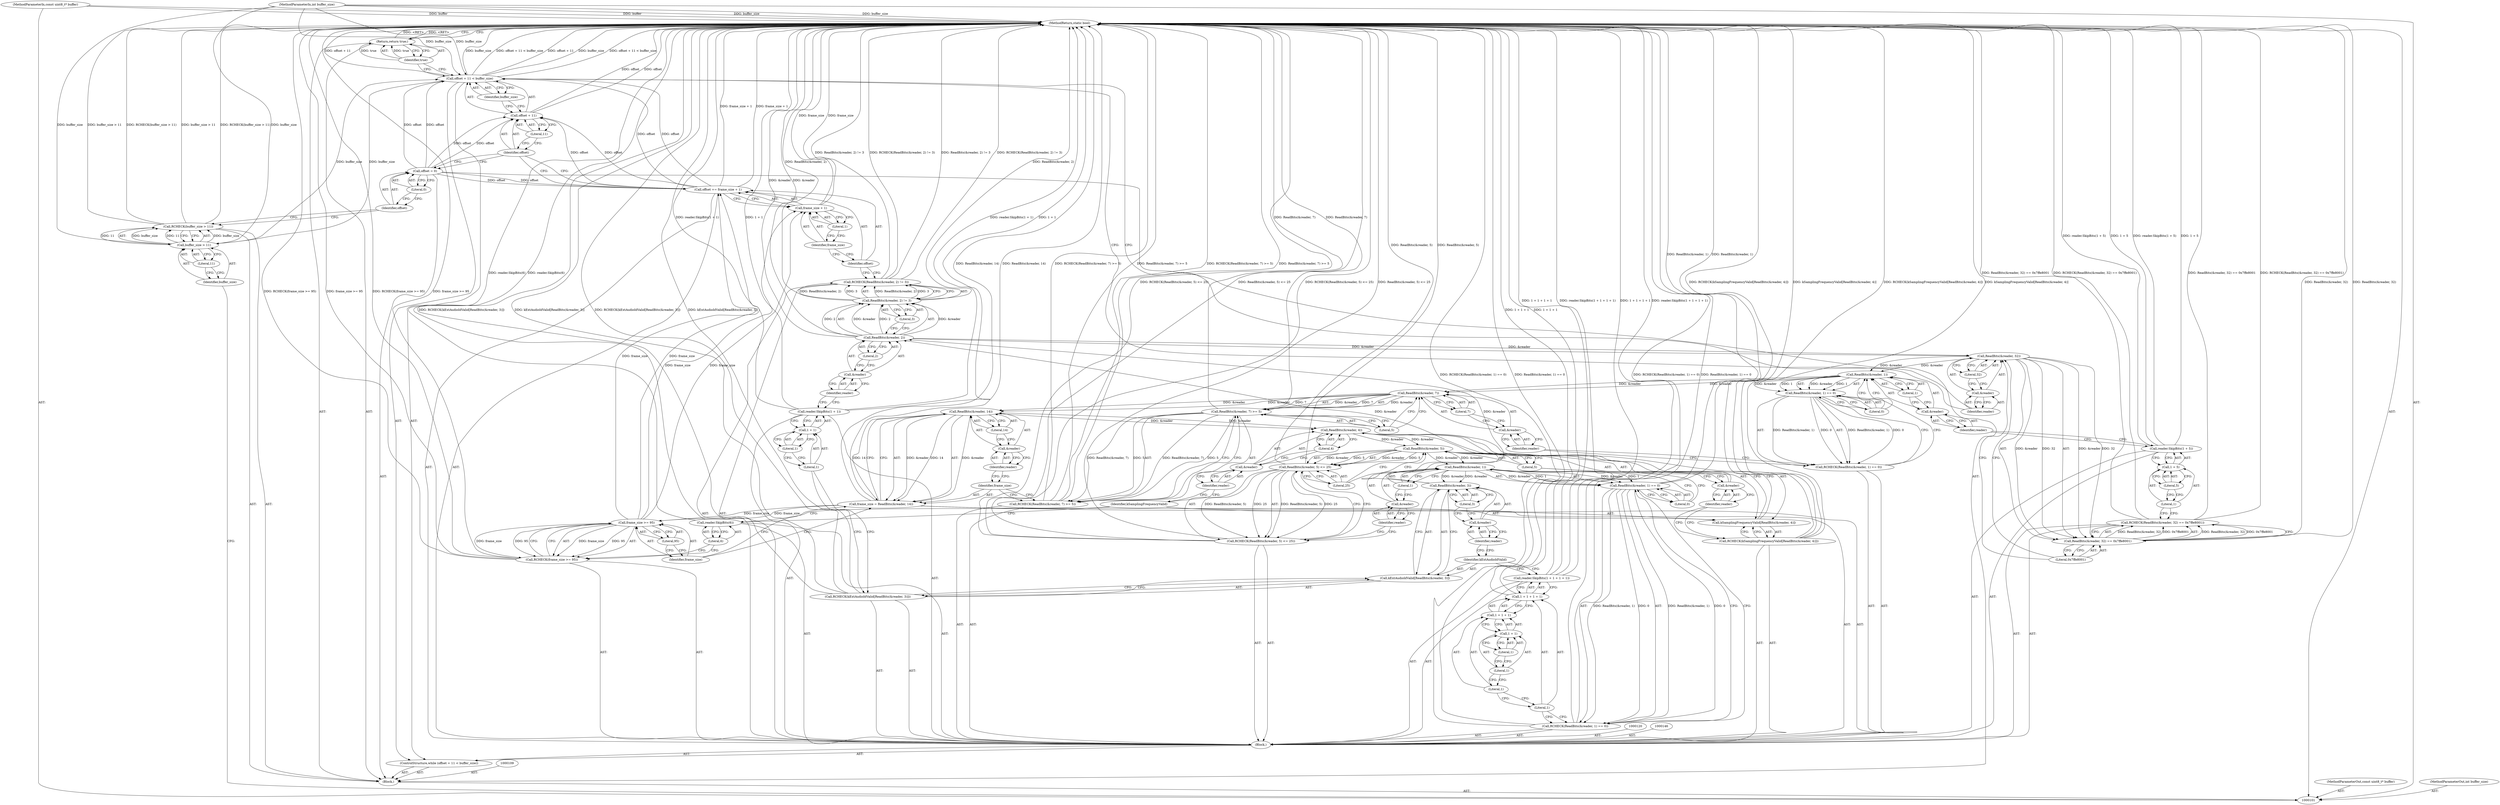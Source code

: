 digraph "1_Chrome_929f77d4173022a731ae91218ce6894d20f87f35_0" {
"1000213" [label="(MethodReturn,static bool)"];
"1000102" [label="(MethodParameterIn,const uint8_t* buffer)"];
"1000288" [label="(MethodParameterOut,const uint8_t* buffer)"];
"1000103" [label="(MethodParameterIn,int buffer_size)"];
"1000289" [label="(MethodParameterOut,int buffer_size)"];
"1000104" [label="(Block,)"];
"1000129" [label="(Call,1 + 5)"];
"1000130" [label="(Literal,1)"];
"1000131" [label="(Literal,5)"];
"1000128" [label="(Call,reader.SkipBits(1 + 5))"];
"1000133" [label="(Call,ReadBits(&reader, 1) == 0)"];
"1000134" [label="(Call,ReadBits(&reader, 1))"];
"1000135" [label="(Call,&reader)"];
"1000136" [label="(Identifier,reader)"];
"1000137" [label="(Literal,1)"];
"1000138" [label="(Literal,0)"];
"1000132" [label="(Call,RCHECK(ReadBits(&reader, 1) == 0))"];
"1000140" [label="(Call,ReadBits(&reader, 7) >= 5)"];
"1000141" [label="(Call,ReadBits(&reader, 7))"];
"1000142" [label="(Call,&reader)"];
"1000143" [label="(Identifier,reader)"];
"1000144" [label="(Literal,7)"];
"1000145" [label="(Literal,5)"];
"1000139" [label="(Call,RCHECK(ReadBits(&reader, 7) >= 5))"];
"1000149" [label="(Call,ReadBits(&reader, 14))"];
"1000150" [label="(Call,&reader)"];
"1000151" [label="(Identifier,reader)"];
"1000152" [label="(Literal,14)"];
"1000119" [label="(Block,)"];
"1000147" [label="(Call,frame_size = ReadBits(&reader, 14))"];
"1000148" [label="(Identifier,frame_size)"];
"1000154" [label="(Call,frame_size >= 95)"];
"1000155" [label="(Identifier,frame_size)"];
"1000156" [label="(Literal,95)"];
"1000153" [label="(Call,RCHECK(frame_size >= 95))"];
"1000158" [label="(Literal,6)"];
"1000157" [label="(Call,reader.SkipBits(6))"];
"1000105" [label="(Call,RCHECK(buffer_size > 11))"];
"1000108" [label="(Literal,11)"];
"1000106" [label="(Call,buffer_size > 11)"];
"1000107" [label="(Identifier,buffer_size)"];
"1000160" [label="(Call,kSamplingFrequencyValid[ReadBits(&reader, 4)])"];
"1000161" [label="(Identifier,kSamplingFrequencyValid)"];
"1000162" [label="(Call,ReadBits(&reader, 4))"];
"1000159" [label="(Call,RCHECK(kSamplingFrequencyValid[ReadBits(&reader, 4)]))"];
"1000163" [label="(Call,&reader)"];
"1000164" [label="(Identifier,reader)"];
"1000165" [label="(Literal,4)"];
"1000167" [label="(Call,ReadBits(&reader, 5) <= 25)"];
"1000168" [label="(Call,ReadBits(&reader, 5))"];
"1000169" [label="(Call,&reader)"];
"1000170" [label="(Identifier,reader)"];
"1000171" [label="(Literal,5)"];
"1000172" [label="(Literal,25)"];
"1000166" [label="(Call,RCHECK(ReadBits(&reader, 5) <= 25))"];
"1000174" [label="(Call,ReadBits(&reader, 1) == 0)"];
"1000175" [label="(Call,ReadBits(&reader, 1))"];
"1000176" [label="(Call,&reader)"];
"1000177" [label="(Identifier,reader)"];
"1000178" [label="(Literal,1)"];
"1000179" [label="(Literal,0)"];
"1000173" [label="(Call,RCHECK(ReadBits(&reader, 1) == 0))"];
"1000181" [label="(Call,1 + 1 + 1 + 1)"];
"1000182" [label="(Literal,1)"];
"1000183" [label="(Call,1 + 1 + 1)"];
"1000184" [label="(Literal,1)"];
"1000185" [label="(Call,1 + 1)"];
"1000186" [label="(Literal,1)"];
"1000187" [label="(Literal,1)"];
"1000180" [label="(Call,reader.SkipBits(1 + 1 + 1 + 1))"];
"1000189" [label="(Call,kExtAudioIdValid[ReadBits(&reader, 3)])"];
"1000190" [label="(Identifier,kExtAudioIdValid)"];
"1000191" [label="(Call,ReadBits(&reader, 3))"];
"1000192" [label="(Call,&reader)"];
"1000193" [label="(Identifier,reader)"];
"1000188" [label="(Call,RCHECK(kExtAudioIdValid[ReadBits(&reader, 3)]))"];
"1000194" [label="(Literal,3)"];
"1000196" [label="(Call,1 + 1)"];
"1000197" [label="(Literal,1)"];
"1000198" [label="(Literal,1)"];
"1000195" [label="(Call,reader.SkipBits(1 + 1))"];
"1000200" [label="(Call,ReadBits(&reader, 2) != 3)"];
"1000201" [label="(Call,ReadBits(&reader, 2))"];
"1000202" [label="(Call,&reader)"];
"1000203" [label="(Identifier,reader)"];
"1000204" [label="(Literal,2)"];
"1000205" [label="(Literal,3)"];
"1000199" [label="(Call,RCHECK(ReadBits(&reader, 2) != 3))"];
"1000208" [label="(Call,frame_size + 1)"];
"1000209" [label="(Identifier,frame_size)"];
"1000210" [label="(Literal,1)"];
"1000206" [label="(Call,offset += frame_size + 1)"];
"1000207" [label="(Identifier,offset)"];
"1000211" [label="(Return,return true;)"];
"1000212" [label="(Identifier,true)"];
"1000112" [label="(Literal,0)"];
"1000110" [label="(Call,offset = 0)"];
"1000111" [label="(Identifier,offset)"];
"1000117" [label="(Literal,11)"];
"1000113" [label="(ControlStructure,while (offset + 11 < buffer_size))"];
"1000118" [label="(Identifier,buffer_size)"];
"1000114" [label="(Call,offset + 11 < buffer_size)"];
"1000115" [label="(Call,offset + 11)"];
"1000116" [label="(Identifier,offset)"];
"1000122" [label="(Call,ReadBits(&reader, 32) == 0x7ffe8001)"];
"1000123" [label="(Call,ReadBits(&reader, 32))"];
"1000124" [label="(Call,&reader)"];
"1000125" [label="(Identifier,reader)"];
"1000126" [label="(Literal,32)"];
"1000127" [label="(Literal,0x7ffe8001)"];
"1000121" [label="(Call,RCHECK(ReadBits(&reader, 32) == 0x7ffe8001))"];
"1000213" -> "1000101"  [label="AST: "];
"1000213" -> "1000211"  [label="CFG: "];
"1000211" -> "1000213"  [label="DDG: <RET>"];
"1000167" -> "1000213"  [label="DDG: ReadBits(&reader, 5)"];
"1000200" -> "1000213"  [label="DDG: ReadBits(&reader, 2)"];
"1000208" -> "1000213"  [label="DDG: frame_size"];
"1000105" -> "1000213"  [label="DDG: RCHECK(buffer_size > 11)"];
"1000105" -> "1000213"  [label="DDG: buffer_size > 11"];
"1000180" -> "1000213"  [label="DDG: 1 + 1 + 1 + 1"];
"1000180" -> "1000213"  [label="DDG: reader.SkipBits(1 + 1 + 1 + 1)"];
"1000153" -> "1000213"  [label="DDG: RCHECK(frame_size >= 95)"];
"1000153" -> "1000213"  [label="DDG: frame_size >= 95"];
"1000114" -> "1000213"  [label="DDG: buffer_size"];
"1000114" -> "1000213"  [label="DDG: offset + 11 < buffer_size"];
"1000114" -> "1000213"  [label="DDG: offset + 11"];
"1000102" -> "1000213"  [label="DDG: buffer"];
"1000199" -> "1000213"  [label="DDG: RCHECK(ReadBits(&reader, 2) != 3)"];
"1000199" -> "1000213"  [label="DDG: ReadBits(&reader, 2) != 3"];
"1000121" -> "1000213"  [label="DDG: ReadBits(&reader, 32) == 0x7ffe8001"];
"1000121" -> "1000213"  [label="DDG: RCHECK(ReadBits(&reader, 32) == 0x7ffe8001)"];
"1000128" -> "1000213"  [label="DDG: reader.SkipBits(1 + 5)"];
"1000128" -> "1000213"  [label="DDG: 1 + 5"];
"1000201" -> "1000213"  [label="DDG: &reader"];
"1000188" -> "1000213"  [label="DDG: RCHECK(kExtAudioIdValid[ReadBits(&reader, 3)])"];
"1000188" -> "1000213"  [label="DDG: kExtAudioIdValid[ReadBits(&reader, 3)]"];
"1000159" -> "1000213"  [label="DDG: RCHECK(kSamplingFrequencyValid[ReadBits(&reader, 4)])"];
"1000159" -> "1000213"  [label="DDG: kSamplingFrequencyValid[ReadBits(&reader, 4)]"];
"1000157" -> "1000213"  [label="DDG: reader.SkipBits(6)"];
"1000122" -> "1000213"  [label="DDG: ReadBits(&reader, 32)"];
"1000140" -> "1000213"  [label="DDG: ReadBits(&reader, 7)"];
"1000139" -> "1000213"  [label="DDG: RCHECK(ReadBits(&reader, 7) >= 5)"];
"1000139" -> "1000213"  [label="DDG: ReadBits(&reader, 7) >= 5"];
"1000166" -> "1000213"  [label="DDG: RCHECK(ReadBits(&reader, 5) <= 25)"];
"1000166" -> "1000213"  [label="DDG: ReadBits(&reader, 5) <= 25"];
"1000195" -> "1000213"  [label="DDG: reader.SkipBits(1 + 1)"];
"1000195" -> "1000213"  [label="DDG: 1 + 1"];
"1000103" -> "1000213"  [label="DDG: buffer_size"];
"1000206" -> "1000213"  [label="DDG: frame_size + 1"];
"1000147" -> "1000213"  [label="DDG: ReadBits(&reader, 14)"];
"1000173" -> "1000213"  [label="DDG: RCHECK(ReadBits(&reader, 1) == 0)"];
"1000173" -> "1000213"  [label="DDG: ReadBits(&reader, 1) == 0"];
"1000115" -> "1000213"  [label="DDG: offset"];
"1000181" -> "1000213"  [label="DDG: 1 + 1 + 1"];
"1000174" -> "1000213"  [label="DDG: ReadBits(&reader, 1)"];
"1000102" -> "1000101"  [label="AST: "];
"1000102" -> "1000213"  [label="DDG: buffer"];
"1000288" -> "1000101"  [label="AST: "];
"1000103" -> "1000101"  [label="AST: "];
"1000103" -> "1000213"  [label="DDG: buffer_size"];
"1000103" -> "1000106"  [label="DDG: buffer_size"];
"1000103" -> "1000114"  [label="DDG: buffer_size"];
"1000289" -> "1000101"  [label="AST: "];
"1000104" -> "1000101"  [label="AST: "];
"1000105" -> "1000104"  [label="AST: "];
"1000109" -> "1000104"  [label="AST: "];
"1000110" -> "1000104"  [label="AST: "];
"1000113" -> "1000104"  [label="AST: "];
"1000211" -> "1000104"  [label="AST: "];
"1000129" -> "1000128"  [label="AST: "];
"1000129" -> "1000131"  [label="CFG: "];
"1000130" -> "1000129"  [label="AST: "];
"1000131" -> "1000129"  [label="AST: "];
"1000128" -> "1000129"  [label="CFG: "];
"1000130" -> "1000129"  [label="AST: "];
"1000130" -> "1000121"  [label="CFG: "];
"1000131" -> "1000130"  [label="CFG: "];
"1000131" -> "1000129"  [label="AST: "];
"1000131" -> "1000130"  [label="CFG: "];
"1000129" -> "1000131"  [label="CFG: "];
"1000128" -> "1000119"  [label="AST: "];
"1000128" -> "1000129"  [label="CFG: "];
"1000129" -> "1000128"  [label="AST: "];
"1000136" -> "1000128"  [label="CFG: "];
"1000128" -> "1000213"  [label="DDG: reader.SkipBits(1 + 5)"];
"1000128" -> "1000213"  [label="DDG: 1 + 5"];
"1000133" -> "1000132"  [label="AST: "];
"1000133" -> "1000138"  [label="CFG: "];
"1000134" -> "1000133"  [label="AST: "];
"1000138" -> "1000133"  [label="AST: "];
"1000132" -> "1000133"  [label="CFG: "];
"1000133" -> "1000132"  [label="DDG: ReadBits(&reader, 1)"];
"1000133" -> "1000132"  [label="DDG: 0"];
"1000134" -> "1000133"  [label="DDG: &reader"];
"1000134" -> "1000133"  [label="DDG: 1"];
"1000134" -> "1000133"  [label="AST: "];
"1000134" -> "1000137"  [label="CFG: "];
"1000135" -> "1000134"  [label="AST: "];
"1000137" -> "1000134"  [label="AST: "];
"1000138" -> "1000134"  [label="CFG: "];
"1000134" -> "1000133"  [label="DDG: &reader"];
"1000134" -> "1000133"  [label="DDG: 1"];
"1000123" -> "1000134"  [label="DDG: &reader"];
"1000134" -> "1000141"  [label="DDG: &reader"];
"1000135" -> "1000134"  [label="AST: "];
"1000135" -> "1000136"  [label="CFG: "];
"1000136" -> "1000135"  [label="AST: "];
"1000137" -> "1000135"  [label="CFG: "];
"1000136" -> "1000135"  [label="AST: "];
"1000136" -> "1000128"  [label="CFG: "];
"1000135" -> "1000136"  [label="CFG: "];
"1000137" -> "1000134"  [label="AST: "];
"1000137" -> "1000135"  [label="CFG: "];
"1000134" -> "1000137"  [label="CFG: "];
"1000138" -> "1000133"  [label="AST: "];
"1000138" -> "1000134"  [label="CFG: "];
"1000133" -> "1000138"  [label="CFG: "];
"1000132" -> "1000119"  [label="AST: "];
"1000132" -> "1000133"  [label="CFG: "];
"1000133" -> "1000132"  [label="AST: "];
"1000143" -> "1000132"  [label="CFG: "];
"1000133" -> "1000132"  [label="DDG: ReadBits(&reader, 1)"];
"1000133" -> "1000132"  [label="DDG: 0"];
"1000140" -> "1000139"  [label="AST: "];
"1000140" -> "1000145"  [label="CFG: "];
"1000141" -> "1000140"  [label="AST: "];
"1000145" -> "1000140"  [label="AST: "];
"1000139" -> "1000140"  [label="CFG: "];
"1000140" -> "1000213"  [label="DDG: ReadBits(&reader, 7)"];
"1000140" -> "1000139"  [label="DDG: ReadBits(&reader, 7)"];
"1000140" -> "1000139"  [label="DDG: 5"];
"1000141" -> "1000140"  [label="DDG: &reader"];
"1000141" -> "1000140"  [label="DDG: 7"];
"1000141" -> "1000140"  [label="AST: "];
"1000141" -> "1000144"  [label="CFG: "];
"1000142" -> "1000141"  [label="AST: "];
"1000144" -> "1000141"  [label="AST: "];
"1000145" -> "1000141"  [label="CFG: "];
"1000141" -> "1000140"  [label="DDG: &reader"];
"1000141" -> "1000140"  [label="DDG: 7"];
"1000134" -> "1000141"  [label="DDG: &reader"];
"1000141" -> "1000149"  [label="DDG: &reader"];
"1000142" -> "1000141"  [label="AST: "];
"1000142" -> "1000143"  [label="CFG: "];
"1000143" -> "1000142"  [label="AST: "];
"1000144" -> "1000142"  [label="CFG: "];
"1000143" -> "1000142"  [label="AST: "];
"1000143" -> "1000132"  [label="CFG: "];
"1000142" -> "1000143"  [label="CFG: "];
"1000144" -> "1000141"  [label="AST: "];
"1000144" -> "1000142"  [label="CFG: "];
"1000141" -> "1000144"  [label="CFG: "];
"1000145" -> "1000140"  [label="AST: "];
"1000145" -> "1000141"  [label="CFG: "];
"1000140" -> "1000145"  [label="CFG: "];
"1000139" -> "1000119"  [label="AST: "];
"1000139" -> "1000140"  [label="CFG: "];
"1000140" -> "1000139"  [label="AST: "];
"1000148" -> "1000139"  [label="CFG: "];
"1000139" -> "1000213"  [label="DDG: RCHECK(ReadBits(&reader, 7) >= 5)"];
"1000139" -> "1000213"  [label="DDG: ReadBits(&reader, 7) >= 5"];
"1000140" -> "1000139"  [label="DDG: ReadBits(&reader, 7)"];
"1000140" -> "1000139"  [label="DDG: 5"];
"1000149" -> "1000147"  [label="AST: "];
"1000149" -> "1000152"  [label="CFG: "];
"1000150" -> "1000149"  [label="AST: "];
"1000152" -> "1000149"  [label="AST: "];
"1000147" -> "1000149"  [label="CFG: "];
"1000149" -> "1000147"  [label="DDG: &reader"];
"1000149" -> "1000147"  [label="DDG: 14"];
"1000141" -> "1000149"  [label="DDG: &reader"];
"1000149" -> "1000162"  [label="DDG: &reader"];
"1000150" -> "1000149"  [label="AST: "];
"1000150" -> "1000151"  [label="CFG: "];
"1000151" -> "1000150"  [label="AST: "];
"1000152" -> "1000150"  [label="CFG: "];
"1000151" -> "1000150"  [label="AST: "];
"1000151" -> "1000148"  [label="CFG: "];
"1000150" -> "1000151"  [label="CFG: "];
"1000152" -> "1000149"  [label="AST: "];
"1000152" -> "1000150"  [label="CFG: "];
"1000149" -> "1000152"  [label="CFG: "];
"1000119" -> "1000113"  [label="AST: "];
"1000120" -> "1000119"  [label="AST: "];
"1000121" -> "1000119"  [label="AST: "];
"1000128" -> "1000119"  [label="AST: "];
"1000132" -> "1000119"  [label="AST: "];
"1000139" -> "1000119"  [label="AST: "];
"1000146" -> "1000119"  [label="AST: "];
"1000147" -> "1000119"  [label="AST: "];
"1000153" -> "1000119"  [label="AST: "];
"1000157" -> "1000119"  [label="AST: "];
"1000159" -> "1000119"  [label="AST: "];
"1000166" -> "1000119"  [label="AST: "];
"1000173" -> "1000119"  [label="AST: "];
"1000180" -> "1000119"  [label="AST: "];
"1000188" -> "1000119"  [label="AST: "];
"1000195" -> "1000119"  [label="AST: "];
"1000199" -> "1000119"  [label="AST: "];
"1000206" -> "1000119"  [label="AST: "];
"1000147" -> "1000119"  [label="AST: "];
"1000147" -> "1000149"  [label="CFG: "];
"1000148" -> "1000147"  [label="AST: "];
"1000149" -> "1000147"  [label="AST: "];
"1000155" -> "1000147"  [label="CFG: "];
"1000147" -> "1000213"  [label="DDG: ReadBits(&reader, 14)"];
"1000149" -> "1000147"  [label="DDG: &reader"];
"1000149" -> "1000147"  [label="DDG: 14"];
"1000147" -> "1000154"  [label="DDG: frame_size"];
"1000148" -> "1000147"  [label="AST: "];
"1000148" -> "1000139"  [label="CFG: "];
"1000151" -> "1000148"  [label="CFG: "];
"1000154" -> "1000153"  [label="AST: "];
"1000154" -> "1000156"  [label="CFG: "];
"1000155" -> "1000154"  [label="AST: "];
"1000156" -> "1000154"  [label="AST: "];
"1000153" -> "1000154"  [label="CFG: "];
"1000154" -> "1000153"  [label="DDG: frame_size"];
"1000154" -> "1000153"  [label="DDG: 95"];
"1000147" -> "1000154"  [label="DDG: frame_size"];
"1000154" -> "1000206"  [label="DDG: frame_size"];
"1000154" -> "1000208"  [label="DDG: frame_size"];
"1000155" -> "1000154"  [label="AST: "];
"1000155" -> "1000147"  [label="CFG: "];
"1000156" -> "1000155"  [label="CFG: "];
"1000156" -> "1000154"  [label="AST: "];
"1000156" -> "1000155"  [label="CFG: "];
"1000154" -> "1000156"  [label="CFG: "];
"1000153" -> "1000119"  [label="AST: "];
"1000153" -> "1000154"  [label="CFG: "];
"1000154" -> "1000153"  [label="AST: "];
"1000158" -> "1000153"  [label="CFG: "];
"1000153" -> "1000213"  [label="DDG: RCHECK(frame_size >= 95)"];
"1000153" -> "1000213"  [label="DDG: frame_size >= 95"];
"1000154" -> "1000153"  [label="DDG: frame_size"];
"1000154" -> "1000153"  [label="DDG: 95"];
"1000158" -> "1000157"  [label="AST: "];
"1000158" -> "1000153"  [label="CFG: "];
"1000157" -> "1000158"  [label="CFG: "];
"1000157" -> "1000119"  [label="AST: "];
"1000157" -> "1000158"  [label="CFG: "];
"1000158" -> "1000157"  [label="AST: "];
"1000161" -> "1000157"  [label="CFG: "];
"1000157" -> "1000213"  [label="DDG: reader.SkipBits(6)"];
"1000105" -> "1000104"  [label="AST: "];
"1000105" -> "1000106"  [label="CFG: "];
"1000106" -> "1000105"  [label="AST: "];
"1000111" -> "1000105"  [label="CFG: "];
"1000105" -> "1000213"  [label="DDG: RCHECK(buffer_size > 11)"];
"1000105" -> "1000213"  [label="DDG: buffer_size > 11"];
"1000106" -> "1000105"  [label="DDG: buffer_size"];
"1000106" -> "1000105"  [label="DDG: 11"];
"1000108" -> "1000106"  [label="AST: "];
"1000108" -> "1000107"  [label="CFG: "];
"1000106" -> "1000108"  [label="CFG: "];
"1000106" -> "1000105"  [label="AST: "];
"1000106" -> "1000108"  [label="CFG: "];
"1000107" -> "1000106"  [label="AST: "];
"1000108" -> "1000106"  [label="AST: "];
"1000105" -> "1000106"  [label="CFG: "];
"1000106" -> "1000105"  [label="DDG: buffer_size"];
"1000106" -> "1000105"  [label="DDG: 11"];
"1000103" -> "1000106"  [label="DDG: buffer_size"];
"1000106" -> "1000114"  [label="DDG: buffer_size"];
"1000107" -> "1000106"  [label="AST: "];
"1000107" -> "1000101"  [label="CFG: "];
"1000108" -> "1000107"  [label="CFG: "];
"1000160" -> "1000159"  [label="AST: "];
"1000160" -> "1000162"  [label="CFG: "];
"1000161" -> "1000160"  [label="AST: "];
"1000162" -> "1000160"  [label="AST: "];
"1000159" -> "1000160"  [label="CFG: "];
"1000161" -> "1000160"  [label="AST: "];
"1000161" -> "1000157"  [label="CFG: "];
"1000164" -> "1000161"  [label="CFG: "];
"1000162" -> "1000160"  [label="AST: "];
"1000162" -> "1000165"  [label="CFG: "];
"1000163" -> "1000162"  [label="AST: "];
"1000165" -> "1000162"  [label="AST: "];
"1000160" -> "1000162"  [label="CFG: "];
"1000149" -> "1000162"  [label="DDG: &reader"];
"1000162" -> "1000168"  [label="DDG: &reader"];
"1000159" -> "1000119"  [label="AST: "];
"1000159" -> "1000160"  [label="CFG: "];
"1000160" -> "1000159"  [label="AST: "];
"1000170" -> "1000159"  [label="CFG: "];
"1000159" -> "1000213"  [label="DDG: RCHECK(kSamplingFrequencyValid[ReadBits(&reader, 4)])"];
"1000159" -> "1000213"  [label="DDG: kSamplingFrequencyValid[ReadBits(&reader, 4)]"];
"1000163" -> "1000162"  [label="AST: "];
"1000163" -> "1000164"  [label="CFG: "];
"1000164" -> "1000163"  [label="AST: "];
"1000165" -> "1000163"  [label="CFG: "];
"1000164" -> "1000163"  [label="AST: "];
"1000164" -> "1000161"  [label="CFG: "];
"1000163" -> "1000164"  [label="CFG: "];
"1000165" -> "1000162"  [label="AST: "];
"1000165" -> "1000163"  [label="CFG: "];
"1000162" -> "1000165"  [label="CFG: "];
"1000167" -> "1000166"  [label="AST: "];
"1000167" -> "1000172"  [label="CFG: "];
"1000168" -> "1000167"  [label="AST: "];
"1000172" -> "1000167"  [label="AST: "];
"1000166" -> "1000167"  [label="CFG: "];
"1000167" -> "1000213"  [label="DDG: ReadBits(&reader, 5)"];
"1000167" -> "1000166"  [label="DDG: ReadBits(&reader, 5)"];
"1000167" -> "1000166"  [label="DDG: 25"];
"1000168" -> "1000167"  [label="DDG: &reader"];
"1000168" -> "1000167"  [label="DDG: 5"];
"1000168" -> "1000167"  [label="AST: "];
"1000168" -> "1000171"  [label="CFG: "];
"1000169" -> "1000168"  [label="AST: "];
"1000171" -> "1000168"  [label="AST: "];
"1000172" -> "1000168"  [label="CFG: "];
"1000168" -> "1000167"  [label="DDG: &reader"];
"1000168" -> "1000167"  [label="DDG: 5"];
"1000162" -> "1000168"  [label="DDG: &reader"];
"1000168" -> "1000175"  [label="DDG: &reader"];
"1000169" -> "1000168"  [label="AST: "];
"1000169" -> "1000170"  [label="CFG: "];
"1000170" -> "1000169"  [label="AST: "];
"1000171" -> "1000169"  [label="CFG: "];
"1000170" -> "1000169"  [label="AST: "];
"1000170" -> "1000159"  [label="CFG: "];
"1000169" -> "1000170"  [label="CFG: "];
"1000171" -> "1000168"  [label="AST: "];
"1000171" -> "1000169"  [label="CFG: "];
"1000168" -> "1000171"  [label="CFG: "];
"1000172" -> "1000167"  [label="AST: "];
"1000172" -> "1000168"  [label="CFG: "];
"1000167" -> "1000172"  [label="CFG: "];
"1000166" -> "1000119"  [label="AST: "];
"1000166" -> "1000167"  [label="CFG: "];
"1000167" -> "1000166"  [label="AST: "];
"1000177" -> "1000166"  [label="CFG: "];
"1000166" -> "1000213"  [label="DDG: RCHECK(ReadBits(&reader, 5) <= 25)"];
"1000166" -> "1000213"  [label="DDG: ReadBits(&reader, 5) <= 25"];
"1000167" -> "1000166"  [label="DDG: ReadBits(&reader, 5)"];
"1000167" -> "1000166"  [label="DDG: 25"];
"1000174" -> "1000173"  [label="AST: "];
"1000174" -> "1000179"  [label="CFG: "];
"1000175" -> "1000174"  [label="AST: "];
"1000179" -> "1000174"  [label="AST: "];
"1000173" -> "1000174"  [label="CFG: "];
"1000174" -> "1000213"  [label="DDG: ReadBits(&reader, 1)"];
"1000174" -> "1000173"  [label="DDG: ReadBits(&reader, 1)"];
"1000174" -> "1000173"  [label="DDG: 0"];
"1000175" -> "1000174"  [label="DDG: &reader"];
"1000175" -> "1000174"  [label="DDG: 1"];
"1000175" -> "1000174"  [label="AST: "];
"1000175" -> "1000178"  [label="CFG: "];
"1000176" -> "1000175"  [label="AST: "];
"1000178" -> "1000175"  [label="AST: "];
"1000179" -> "1000175"  [label="CFG: "];
"1000175" -> "1000174"  [label="DDG: &reader"];
"1000175" -> "1000174"  [label="DDG: 1"];
"1000168" -> "1000175"  [label="DDG: &reader"];
"1000175" -> "1000191"  [label="DDG: &reader"];
"1000176" -> "1000175"  [label="AST: "];
"1000176" -> "1000177"  [label="CFG: "];
"1000177" -> "1000176"  [label="AST: "];
"1000178" -> "1000176"  [label="CFG: "];
"1000177" -> "1000176"  [label="AST: "];
"1000177" -> "1000166"  [label="CFG: "];
"1000176" -> "1000177"  [label="CFG: "];
"1000178" -> "1000175"  [label="AST: "];
"1000178" -> "1000176"  [label="CFG: "];
"1000175" -> "1000178"  [label="CFG: "];
"1000179" -> "1000174"  [label="AST: "];
"1000179" -> "1000175"  [label="CFG: "];
"1000174" -> "1000179"  [label="CFG: "];
"1000173" -> "1000119"  [label="AST: "];
"1000173" -> "1000174"  [label="CFG: "];
"1000174" -> "1000173"  [label="AST: "];
"1000182" -> "1000173"  [label="CFG: "];
"1000173" -> "1000213"  [label="DDG: RCHECK(ReadBits(&reader, 1) == 0)"];
"1000173" -> "1000213"  [label="DDG: ReadBits(&reader, 1) == 0"];
"1000174" -> "1000173"  [label="DDG: ReadBits(&reader, 1)"];
"1000174" -> "1000173"  [label="DDG: 0"];
"1000181" -> "1000180"  [label="AST: "];
"1000181" -> "1000183"  [label="CFG: "];
"1000182" -> "1000181"  [label="AST: "];
"1000183" -> "1000181"  [label="AST: "];
"1000180" -> "1000181"  [label="CFG: "];
"1000181" -> "1000213"  [label="DDG: 1 + 1 + 1"];
"1000182" -> "1000181"  [label="AST: "];
"1000182" -> "1000173"  [label="CFG: "];
"1000184" -> "1000182"  [label="CFG: "];
"1000183" -> "1000181"  [label="AST: "];
"1000183" -> "1000185"  [label="CFG: "];
"1000184" -> "1000183"  [label="AST: "];
"1000185" -> "1000183"  [label="AST: "];
"1000181" -> "1000183"  [label="CFG: "];
"1000184" -> "1000183"  [label="AST: "];
"1000184" -> "1000182"  [label="CFG: "];
"1000186" -> "1000184"  [label="CFG: "];
"1000185" -> "1000183"  [label="AST: "];
"1000185" -> "1000187"  [label="CFG: "];
"1000186" -> "1000185"  [label="AST: "];
"1000187" -> "1000185"  [label="AST: "];
"1000183" -> "1000185"  [label="CFG: "];
"1000186" -> "1000185"  [label="AST: "];
"1000186" -> "1000184"  [label="CFG: "];
"1000187" -> "1000186"  [label="CFG: "];
"1000187" -> "1000185"  [label="AST: "];
"1000187" -> "1000186"  [label="CFG: "];
"1000185" -> "1000187"  [label="CFG: "];
"1000180" -> "1000119"  [label="AST: "];
"1000180" -> "1000181"  [label="CFG: "];
"1000181" -> "1000180"  [label="AST: "];
"1000190" -> "1000180"  [label="CFG: "];
"1000180" -> "1000213"  [label="DDG: 1 + 1 + 1 + 1"];
"1000180" -> "1000213"  [label="DDG: reader.SkipBits(1 + 1 + 1 + 1)"];
"1000189" -> "1000188"  [label="AST: "];
"1000189" -> "1000191"  [label="CFG: "];
"1000190" -> "1000189"  [label="AST: "];
"1000191" -> "1000189"  [label="AST: "];
"1000188" -> "1000189"  [label="CFG: "];
"1000190" -> "1000189"  [label="AST: "];
"1000190" -> "1000180"  [label="CFG: "];
"1000193" -> "1000190"  [label="CFG: "];
"1000191" -> "1000189"  [label="AST: "];
"1000191" -> "1000194"  [label="CFG: "];
"1000192" -> "1000191"  [label="AST: "];
"1000194" -> "1000191"  [label="AST: "];
"1000189" -> "1000191"  [label="CFG: "];
"1000175" -> "1000191"  [label="DDG: &reader"];
"1000191" -> "1000201"  [label="DDG: &reader"];
"1000192" -> "1000191"  [label="AST: "];
"1000192" -> "1000193"  [label="CFG: "];
"1000193" -> "1000192"  [label="AST: "];
"1000194" -> "1000192"  [label="CFG: "];
"1000193" -> "1000192"  [label="AST: "];
"1000193" -> "1000190"  [label="CFG: "];
"1000192" -> "1000193"  [label="CFG: "];
"1000188" -> "1000119"  [label="AST: "];
"1000188" -> "1000189"  [label="CFG: "];
"1000189" -> "1000188"  [label="AST: "];
"1000197" -> "1000188"  [label="CFG: "];
"1000188" -> "1000213"  [label="DDG: RCHECK(kExtAudioIdValid[ReadBits(&reader, 3)])"];
"1000188" -> "1000213"  [label="DDG: kExtAudioIdValid[ReadBits(&reader, 3)]"];
"1000194" -> "1000191"  [label="AST: "];
"1000194" -> "1000192"  [label="CFG: "];
"1000191" -> "1000194"  [label="CFG: "];
"1000196" -> "1000195"  [label="AST: "];
"1000196" -> "1000198"  [label="CFG: "];
"1000197" -> "1000196"  [label="AST: "];
"1000198" -> "1000196"  [label="AST: "];
"1000195" -> "1000196"  [label="CFG: "];
"1000197" -> "1000196"  [label="AST: "];
"1000197" -> "1000188"  [label="CFG: "];
"1000198" -> "1000197"  [label="CFG: "];
"1000198" -> "1000196"  [label="AST: "];
"1000198" -> "1000197"  [label="CFG: "];
"1000196" -> "1000198"  [label="CFG: "];
"1000195" -> "1000119"  [label="AST: "];
"1000195" -> "1000196"  [label="CFG: "];
"1000196" -> "1000195"  [label="AST: "];
"1000203" -> "1000195"  [label="CFG: "];
"1000195" -> "1000213"  [label="DDG: reader.SkipBits(1 + 1)"];
"1000195" -> "1000213"  [label="DDG: 1 + 1"];
"1000200" -> "1000199"  [label="AST: "];
"1000200" -> "1000205"  [label="CFG: "];
"1000201" -> "1000200"  [label="AST: "];
"1000205" -> "1000200"  [label="AST: "];
"1000199" -> "1000200"  [label="CFG: "];
"1000200" -> "1000213"  [label="DDG: ReadBits(&reader, 2)"];
"1000200" -> "1000199"  [label="DDG: ReadBits(&reader, 2)"];
"1000200" -> "1000199"  [label="DDG: 3"];
"1000201" -> "1000200"  [label="DDG: &reader"];
"1000201" -> "1000200"  [label="DDG: 2"];
"1000201" -> "1000200"  [label="AST: "];
"1000201" -> "1000204"  [label="CFG: "];
"1000202" -> "1000201"  [label="AST: "];
"1000204" -> "1000201"  [label="AST: "];
"1000205" -> "1000201"  [label="CFG: "];
"1000201" -> "1000213"  [label="DDG: &reader"];
"1000201" -> "1000123"  [label="DDG: &reader"];
"1000201" -> "1000200"  [label="DDG: &reader"];
"1000201" -> "1000200"  [label="DDG: 2"];
"1000191" -> "1000201"  [label="DDG: &reader"];
"1000202" -> "1000201"  [label="AST: "];
"1000202" -> "1000203"  [label="CFG: "];
"1000203" -> "1000202"  [label="AST: "];
"1000204" -> "1000202"  [label="CFG: "];
"1000203" -> "1000202"  [label="AST: "];
"1000203" -> "1000195"  [label="CFG: "];
"1000202" -> "1000203"  [label="CFG: "];
"1000204" -> "1000201"  [label="AST: "];
"1000204" -> "1000202"  [label="CFG: "];
"1000201" -> "1000204"  [label="CFG: "];
"1000205" -> "1000200"  [label="AST: "];
"1000205" -> "1000201"  [label="CFG: "];
"1000200" -> "1000205"  [label="CFG: "];
"1000199" -> "1000119"  [label="AST: "];
"1000199" -> "1000200"  [label="CFG: "];
"1000200" -> "1000199"  [label="AST: "];
"1000207" -> "1000199"  [label="CFG: "];
"1000199" -> "1000213"  [label="DDG: RCHECK(ReadBits(&reader, 2) != 3)"];
"1000199" -> "1000213"  [label="DDG: ReadBits(&reader, 2) != 3"];
"1000200" -> "1000199"  [label="DDG: ReadBits(&reader, 2)"];
"1000200" -> "1000199"  [label="DDG: 3"];
"1000208" -> "1000206"  [label="AST: "];
"1000208" -> "1000210"  [label="CFG: "];
"1000209" -> "1000208"  [label="AST: "];
"1000210" -> "1000208"  [label="AST: "];
"1000206" -> "1000208"  [label="CFG: "];
"1000208" -> "1000213"  [label="DDG: frame_size"];
"1000154" -> "1000208"  [label="DDG: frame_size"];
"1000209" -> "1000208"  [label="AST: "];
"1000209" -> "1000207"  [label="CFG: "];
"1000210" -> "1000209"  [label="CFG: "];
"1000210" -> "1000208"  [label="AST: "];
"1000210" -> "1000209"  [label="CFG: "];
"1000208" -> "1000210"  [label="CFG: "];
"1000206" -> "1000119"  [label="AST: "];
"1000206" -> "1000208"  [label="CFG: "];
"1000207" -> "1000206"  [label="AST: "];
"1000208" -> "1000206"  [label="AST: "];
"1000116" -> "1000206"  [label="CFG: "];
"1000206" -> "1000213"  [label="DDG: frame_size + 1"];
"1000206" -> "1000114"  [label="DDG: offset"];
"1000206" -> "1000115"  [label="DDG: offset"];
"1000154" -> "1000206"  [label="DDG: frame_size"];
"1000110" -> "1000206"  [label="DDG: offset"];
"1000207" -> "1000206"  [label="AST: "];
"1000207" -> "1000199"  [label="CFG: "];
"1000209" -> "1000207"  [label="CFG: "];
"1000211" -> "1000104"  [label="AST: "];
"1000211" -> "1000212"  [label="CFG: "];
"1000212" -> "1000211"  [label="AST: "];
"1000213" -> "1000211"  [label="CFG: "];
"1000211" -> "1000213"  [label="DDG: <RET>"];
"1000212" -> "1000211"  [label="DDG: true"];
"1000212" -> "1000211"  [label="AST: "];
"1000212" -> "1000114"  [label="CFG: "];
"1000211" -> "1000212"  [label="CFG: "];
"1000212" -> "1000211"  [label="DDG: true"];
"1000112" -> "1000110"  [label="AST: "];
"1000112" -> "1000111"  [label="CFG: "];
"1000110" -> "1000112"  [label="CFG: "];
"1000110" -> "1000104"  [label="AST: "];
"1000110" -> "1000112"  [label="CFG: "];
"1000111" -> "1000110"  [label="AST: "];
"1000112" -> "1000110"  [label="AST: "];
"1000116" -> "1000110"  [label="CFG: "];
"1000110" -> "1000114"  [label="DDG: offset"];
"1000110" -> "1000115"  [label="DDG: offset"];
"1000110" -> "1000206"  [label="DDG: offset"];
"1000111" -> "1000110"  [label="AST: "];
"1000111" -> "1000105"  [label="CFG: "];
"1000112" -> "1000111"  [label="CFG: "];
"1000117" -> "1000115"  [label="AST: "];
"1000117" -> "1000116"  [label="CFG: "];
"1000115" -> "1000117"  [label="CFG: "];
"1000113" -> "1000104"  [label="AST: "];
"1000114" -> "1000113"  [label="AST: "];
"1000119" -> "1000113"  [label="AST: "];
"1000118" -> "1000114"  [label="AST: "];
"1000118" -> "1000115"  [label="CFG: "];
"1000114" -> "1000118"  [label="CFG: "];
"1000114" -> "1000113"  [label="AST: "];
"1000114" -> "1000118"  [label="CFG: "];
"1000115" -> "1000114"  [label="AST: "];
"1000118" -> "1000114"  [label="AST: "];
"1000125" -> "1000114"  [label="CFG: "];
"1000212" -> "1000114"  [label="CFG: "];
"1000114" -> "1000213"  [label="DDG: buffer_size"];
"1000114" -> "1000213"  [label="DDG: offset + 11 < buffer_size"];
"1000114" -> "1000213"  [label="DDG: offset + 11"];
"1000206" -> "1000114"  [label="DDG: offset"];
"1000110" -> "1000114"  [label="DDG: offset"];
"1000106" -> "1000114"  [label="DDG: buffer_size"];
"1000103" -> "1000114"  [label="DDG: buffer_size"];
"1000115" -> "1000114"  [label="AST: "];
"1000115" -> "1000117"  [label="CFG: "];
"1000116" -> "1000115"  [label="AST: "];
"1000117" -> "1000115"  [label="AST: "];
"1000118" -> "1000115"  [label="CFG: "];
"1000115" -> "1000213"  [label="DDG: offset"];
"1000206" -> "1000115"  [label="DDG: offset"];
"1000110" -> "1000115"  [label="DDG: offset"];
"1000116" -> "1000115"  [label="AST: "];
"1000116" -> "1000206"  [label="CFG: "];
"1000116" -> "1000110"  [label="CFG: "];
"1000117" -> "1000116"  [label="CFG: "];
"1000122" -> "1000121"  [label="AST: "];
"1000122" -> "1000127"  [label="CFG: "];
"1000123" -> "1000122"  [label="AST: "];
"1000127" -> "1000122"  [label="AST: "];
"1000121" -> "1000122"  [label="CFG: "];
"1000122" -> "1000213"  [label="DDG: ReadBits(&reader, 32)"];
"1000122" -> "1000121"  [label="DDG: ReadBits(&reader, 32)"];
"1000122" -> "1000121"  [label="DDG: 0x7ffe8001"];
"1000123" -> "1000122"  [label="DDG: &reader"];
"1000123" -> "1000122"  [label="DDG: 32"];
"1000123" -> "1000122"  [label="AST: "];
"1000123" -> "1000126"  [label="CFG: "];
"1000124" -> "1000123"  [label="AST: "];
"1000126" -> "1000123"  [label="AST: "];
"1000127" -> "1000123"  [label="CFG: "];
"1000123" -> "1000122"  [label="DDG: &reader"];
"1000123" -> "1000122"  [label="DDG: 32"];
"1000201" -> "1000123"  [label="DDG: &reader"];
"1000123" -> "1000134"  [label="DDG: &reader"];
"1000124" -> "1000123"  [label="AST: "];
"1000124" -> "1000125"  [label="CFG: "];
"1000125" -> "1000124"  [label="AST: "];
"1000126" -> "1000124"  [label="CFG: "];
"1000125" -> "1000124"  [label="AST: "];
"1000125" -> "1000114"  [label="CFG: "];
"1000124" -> "1000125"  [label="CFG: "];
"1000126" -> "1000123"  [label="AST: "];
"1000126" -> "1000124"  [label="CFG: "];
"1000123" -> "1000126"  [label="CFG: "];
"1000127" -> "1000122"  [label="AST: "];
"1000127" -> "1000123"  [label="CFG: "];
"1000122" -> "1000127"  [label="CFG: "];
"1000121" -> "1000119"  [label="AST: "];
"1000121" -> "1000122"  [label="CFG: "];
"1000122" -> "1000121"  [label="AST: "];
"1000130" -> "1000121"  [label="CFG: "];
"1000121" -> "1000213"  [label="DDG: ReadBits(&reader, 32) == 0x7ffe8001"];
"1000121" -> "1000213"  [label="DDG: RCHECK(ReadBits(&reader, 32) == 0x7ffe8001)"];
"1000122" -> "1000121"  [label="DDG: ReadBits(&reader, 32)"];
"1000122" -> "1000121"  [label="DDG: 0x7ffe8001"];
}
